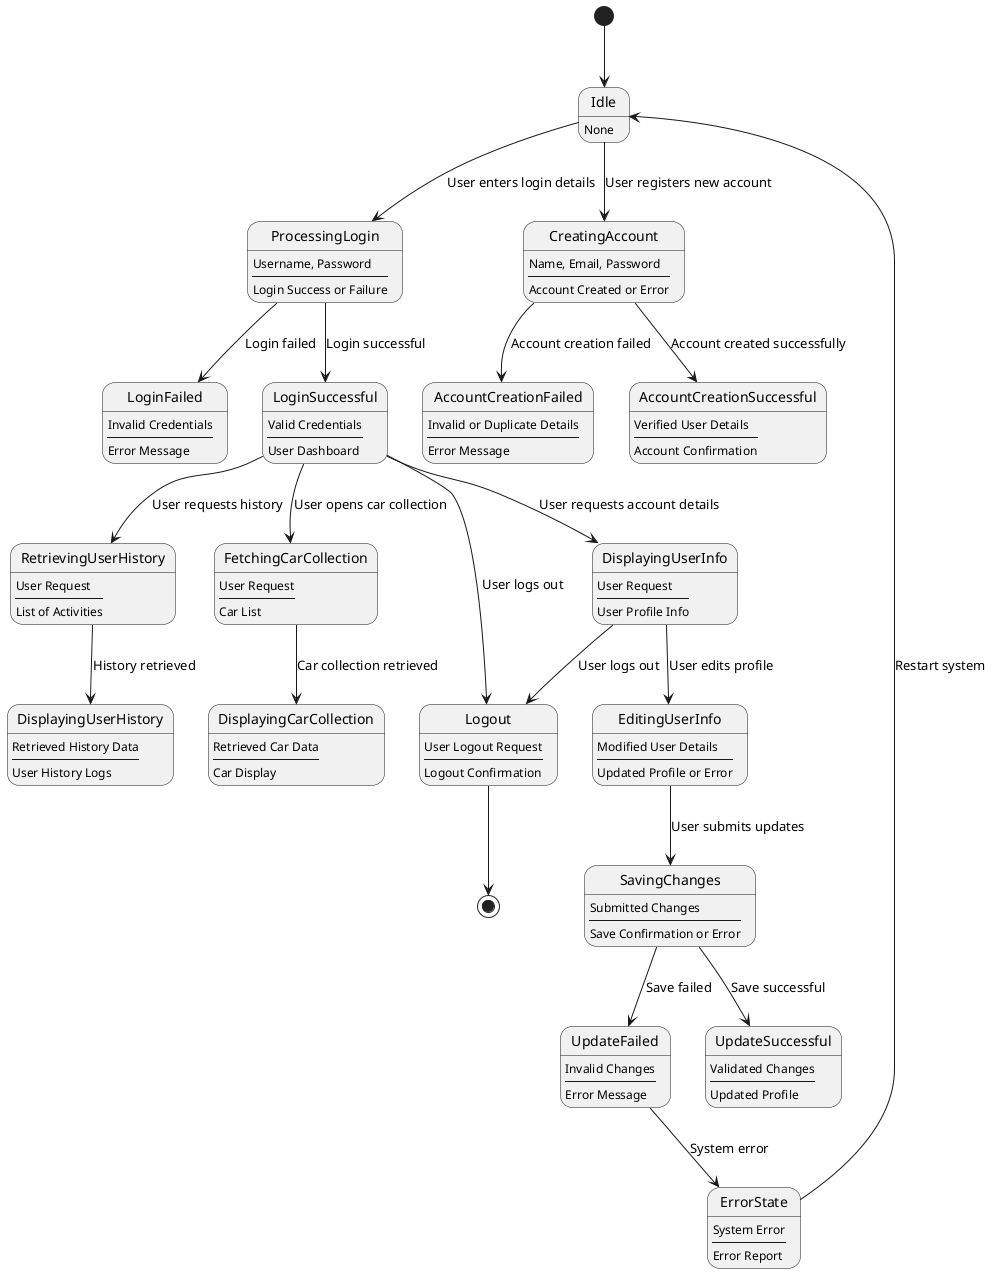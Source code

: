 @startuml
 
[*] --> Idle
 
state Idle {
  Idle : None
}
 
state ProcessingLogin {
  ProcessingLogin : Username, Password
  ProcessingLogin : ----
  ProcessingLogin : Login Success or Failure
}
 
state LoginSuccessful {
  LoginSuccessful : Valid Credentials
  LoginSuccessful : ----
  LoginSuccessful : User Dashboard
}
 
state LoginFailed {
  LoginFailed : Invalid Credentials
  LoginFailed : ----
  LoginFailed : Error Message
}
 
state CreatingAccount {
  CreatingAccount : Name, Email, Password
  CreatingAccount : ----
  CreatingAccount : Account Created or Error
}
 
state AccountCreationSuccessful {
  AccountCreationSuccessful : Verified User Details
  AccountCreationSuccessful : ----
  AccountCreationSuccessful : Account Confirmation
}
 
state AccountCreationFailed {
  AccountCreationFailed : Invalid or Duplicate Details
  AccountCreationFailed : ----
  AccountCreationFailed : Error Message
}
 
state DisplayingUserInfo {
  DisplayingUserInfo : User Request
  DisplayingUserInfo : ----
  DisplayingUserInfo : User Profile Info
}
 
state EditingUserInfo {
  EditingUserInfo : Modified User Details
  EditingUserInfo : ----
  EditingUserInfo : Updated Profile or Error
}
 
state SavingChanges {
  SavingChanges : Submitted Changes
  SavingChanges : ----
  SavingChanges : Save Confirmation or Error
}
 
state UpdateSuccessful {
  UpdateSuccessful : Validated Changes
  UpdateSuccessful : ----
  UpdateSuccessful : Updated Profile
}
 
state UpdateFailed {
  UpdateFailed : Invalid Changes
  UpdateFailed : ----
  UpdateFailed : Error Message
}
 
state RetrievingUserHistory {
  RetrievingUserHistory : User Request
  RetrievingUserHistory : ----
  RetrievingUserHistory : List of Activities
}
 
state DisplayingUserHistory {
  DisplayingUserHistory : Retrieved History Data
  DisplayingUserHistory : ----
  DisplayingUserHistory : User History Logs
}
 
state FetchingCarCollection {
  FetchingCarCollection : User Request
  FetchingCarCollection : ----
  FetchingCarCollection : Car List
}
 
state DisplayingCarCollection {
  DisplayingCarCollection : Retrieved Car Data
  DisplayingCarCollection : ----
  DisplayingCarCollection : Car Display
}
 
state ErrorState {
  ErrorState : System Error
  ErrorState : ----
  ErrorState : Error Report
}
 
state Logout {
  Logout : User Logout Request
  Logout : ----
  Logout : Logout Confirmation
}
 
Idle --> ProcessingLogin : User enters login details
ProcessingLogin --> LoginSuccessful : Login successful
ProcessingLogin --> LoginFailed : Login failed
 
Idle --> CreatingAccount : User registers new account
CreatingAccount --> AccountCreationSuccessful : Account created successfully
CreatingAccount --> AccountCreationFailed : Account creation failed
 
LoginSuccessful --> DisplayingUserInfo : User requests account details
DisplayingUserInfo --> EditingUserInfo : User edits profile
EditingUserInfo --> SavingChanges : User submits updates
SavingChanges --> UpdateSuccessful : Save successful
SavingChanges --> UpdateFailed : Save failed
 
LoginSuccessful --> RetrievingUserHistory : User requests history
RetrievingUserHistory --> DisplayingUserHistory : History retrieved
 
LoginSuccessful --> FetchingCarCollection : User opens car collection
FetchingCarCollection --> DisplayingCarCollection : Car collection retrieved
 
UpdateFailed --> ErrorState : System error
 
LoginSuccessful --> Logout : User logs out
DisplayingUserInfo --> Logout : User logs out
ErrorState --> Idle : Restart system
 
Logout --> [*]
 
@enduml